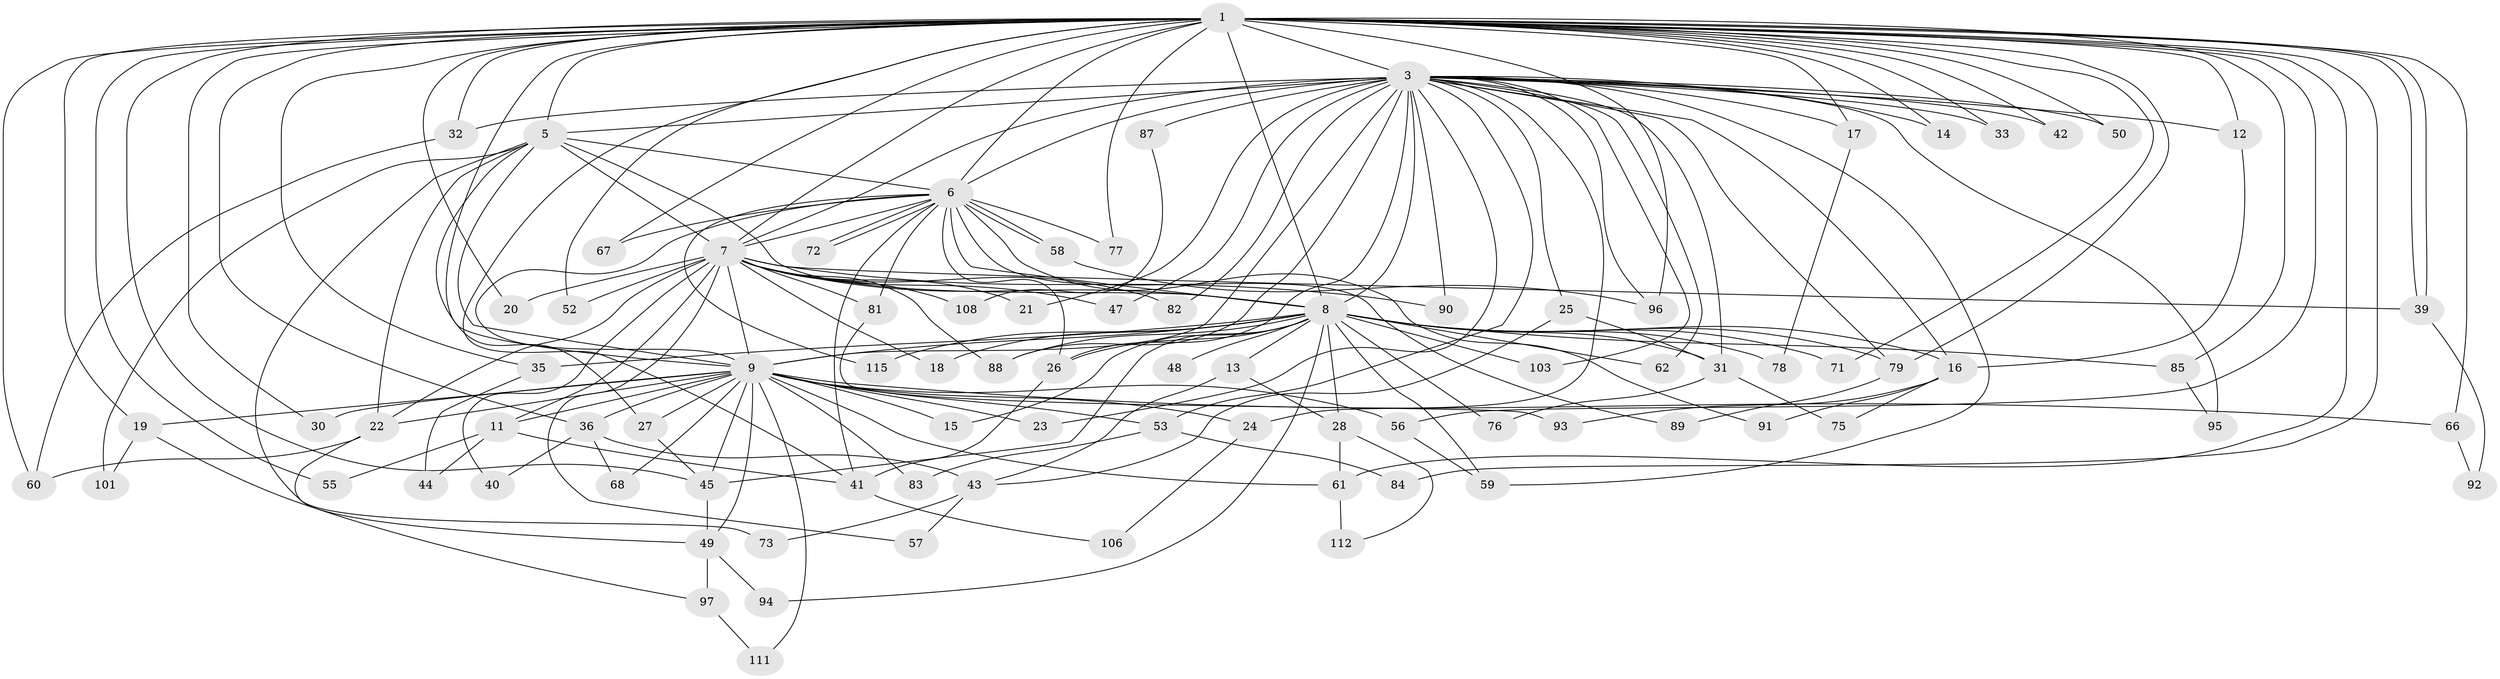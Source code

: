 // Generated by graph-tools (version 1.1) at 2025/51/02/27/25 19:51:49]
// undirected, 86 vertices, 192 edges
graph export_dot {
graph [start="1"]
  node [color=gray90,style=filled];
  1 [super="+2"];
  3 [super="+4"];
  5;
  6 [super="+46"];
  7 [super="+54"];
  8 [super="+10"];
  9 [super="+37"];
  11 [super="+65"];
  12 [super="+34"];
  13;
  14;
  15;
  16 [super="+80"];
  17;
  18;
  19;
  20;
  21;
  22 [super="+107"];
  23;
  24;
  25;
  26 [super="+29"];
  27 [super="+74"];
  28 [super="+38"];
  30 [super="+110"];
  31 [super="+64"];
  32 [super="+98"];
  33;
  35;
  36 [super="+100"];
  39;
  40;
  41 [super="+70"];
  42;
  43 [super="+63"];
  44;
  45 [super="+86"];
  47;
  48;
  49 [super="+51"];
  50;
  52;
  53;
  55;
  56 [super="+104"];
  57;
  58;
  59 [super="+99"];
  60 [super="+109"];
  61 [super="+69"];
  62;
  66;
  67;
  68;
  71;
  72;
  73;
  75;
  76;
  77;
  78;
  79 [super="+105"];
  81;
  82;
  83;
  84;
  85;
  87;
  88 [super="+114"];
  89;
  90;
  91;
  92;
  93;
  94;
  95;
  96 [super="+102"];
  97;
  101;
  103;
  106;
  108;
  111;
  112 [super="+113"];
  115;
  1 -- 3 [weight=4];
  1 -- 5 [weight=2];
  1 -- 6 [weight=2];
  1 -- 7 [weight=2];
  1 -- 8 [weight=4];
  1 -- 9 [weight=2];
  1 -- 17;
  1 -- 33;
  1 -- 35;
  1 -- 36;
  1 -- 39;
  1 -- 39;
  1 -- 41;
  1 -- 45;
  1 -- 55;
  1 -- 56;
  1 -- 60;
  1 -- 61;
  1 -- 66;
  1 -- 67;
  1 -- 77;
  1 -- 84;
  1 -- 85;
  1 -- 71;
  1 -- 12 [weight=2];
  1 -- 14;
  1 -- 19;
  1 -- 20;
  1 -- 30;
  1 -- 32 [weight=2];
  1 -- 96;
  1 -- 42;
  1 -- 50;
  1 -- 52;
  1 -- 79;
  3 -- 5 [weight=2];
  3 -- 6 [weight=2];
  3 -- 7 [weight=2];
  3 -- 8 [weight=4];
  3 -- 9 [weight=2];
  3 -- 12;
  3 -- 14;
  3 -- 16;
  3 -- 17;
  3 -- 23;
  3 -- 33;
  3 -- 42;
  3 -- 50;
  3 -- 53;
  3 -- 59;
  3 -- 62;
  3 -- 79;
  3 -- 82;
  3 -- 87 [weight=2];
  3 -- 90;
  3 -- 95;
  3 -- 21;
  3 -- 24;
  3 -- 25;
  3 -- 88;
  3 -- 31;
  3 -- 32;
  3 -- 103;
  3 -- 47;
  3 -- 96;
  3 -- 26;
  5 -- 6;
  5 -- 7;
  5 -- 8 [weight=2];
  5 -- 9;
  5 -- 27;
  5 -- 73;
  5 -- 101;
  5 -- 22;
  6 -- 7;
  6 -- 8 [weight=3];
  6 -- 9 [weight=2];
  6 -- 26;
  6 -- 58;
  6 -- 58;
  6 -- 67;
  6 -- 72;
  6 -- 72;
  6 -- 77;
  6 -- 81;
  6 -- 89;
  6 -- 91;
  6 -- 115;
  6 -- 41;
  7 -- 8 [weight=2];
  7 -- 9;
  7 -- 11;
  7 -- 18;
  7 -- 20;
  7 -- 21;
  7 -- 22;
  7 -- 40;
  7 -- 47;
  7 -- 52;
  7 -- 57;
  7 -- 81;
  7 -- 82;
  7 -- 88;
  7 -- 90;
  7 -- 108;
  7 -- 39;
  8 -- 9 [weight=2];
  8 -- 26;
  8 -- 28 [weight=2];
  8 -- 35;
  8 -- 71;
  8 -- 76;
  8 -- 79;
  8 -- 94;
  8 -- 103;
  8 -- 13;
  8 -- 78;
  8 -- 15;
  8 -- 16;
  8 -- 18;
  8 -- 85;
  8 -- 31;
  8 -- 48;
  8 -- 115;
  8 -- 59 [weight=2];
  8 -- 62;
  8 -- 88;
  8 -- 45;
  9 -- 11;
  9 -- 15;
  9 -- 19;
  9 -- 22;
  9 -- 23;
  9 -- 24;
  9 -- 27;
  9 -- 36;
  9 -- 45;
  9 -- 49;
  9 -- 56;
  9 -- 66;
  9 -- 68;
  9 -- 83;
  9 -- 111;
  9 -- 53;
  9 -- 61;
  9 -- 30;
  11 -- 44;
  11 -- 55;
  11 -- 41;
  12 -- 16;
  13 -- 43;
  13 -- 28;
  16 -- 75;
  16 -- 93;
  16 -- 91;
  17 -- 78;
  19 -- 97;
  19 -- 101;
  22 -- 49;
  22 -- 60;
  24 -- 106;
  25 -- 43;
  25 -- 31;
  26 -- 41;
  27 -- 45;
  28 -- 61;
  28 -- 112;
  31 -- 75;
  31 -- 76;
  32 -- 60;
  35 -- 44;
  36 -- 40;
  36 -- 43 [weight=2];
  36 -- 68;
  39 -- 92;
  41 -- 106;
  43 -- 57;
  43 -- 73;
  45 -- 49;
  49 -- 94;
  49 -- 97;
  53 -- 83;
  53 -- 84;
  56 -- 59;
  58 -- 96;
  61 -- 112 [weight=2];
  66 -- 92;
  79 -- 89;
  81 -- 93;
  85 -- 95;
  87 -- 108;
  97 -- 111;
}
